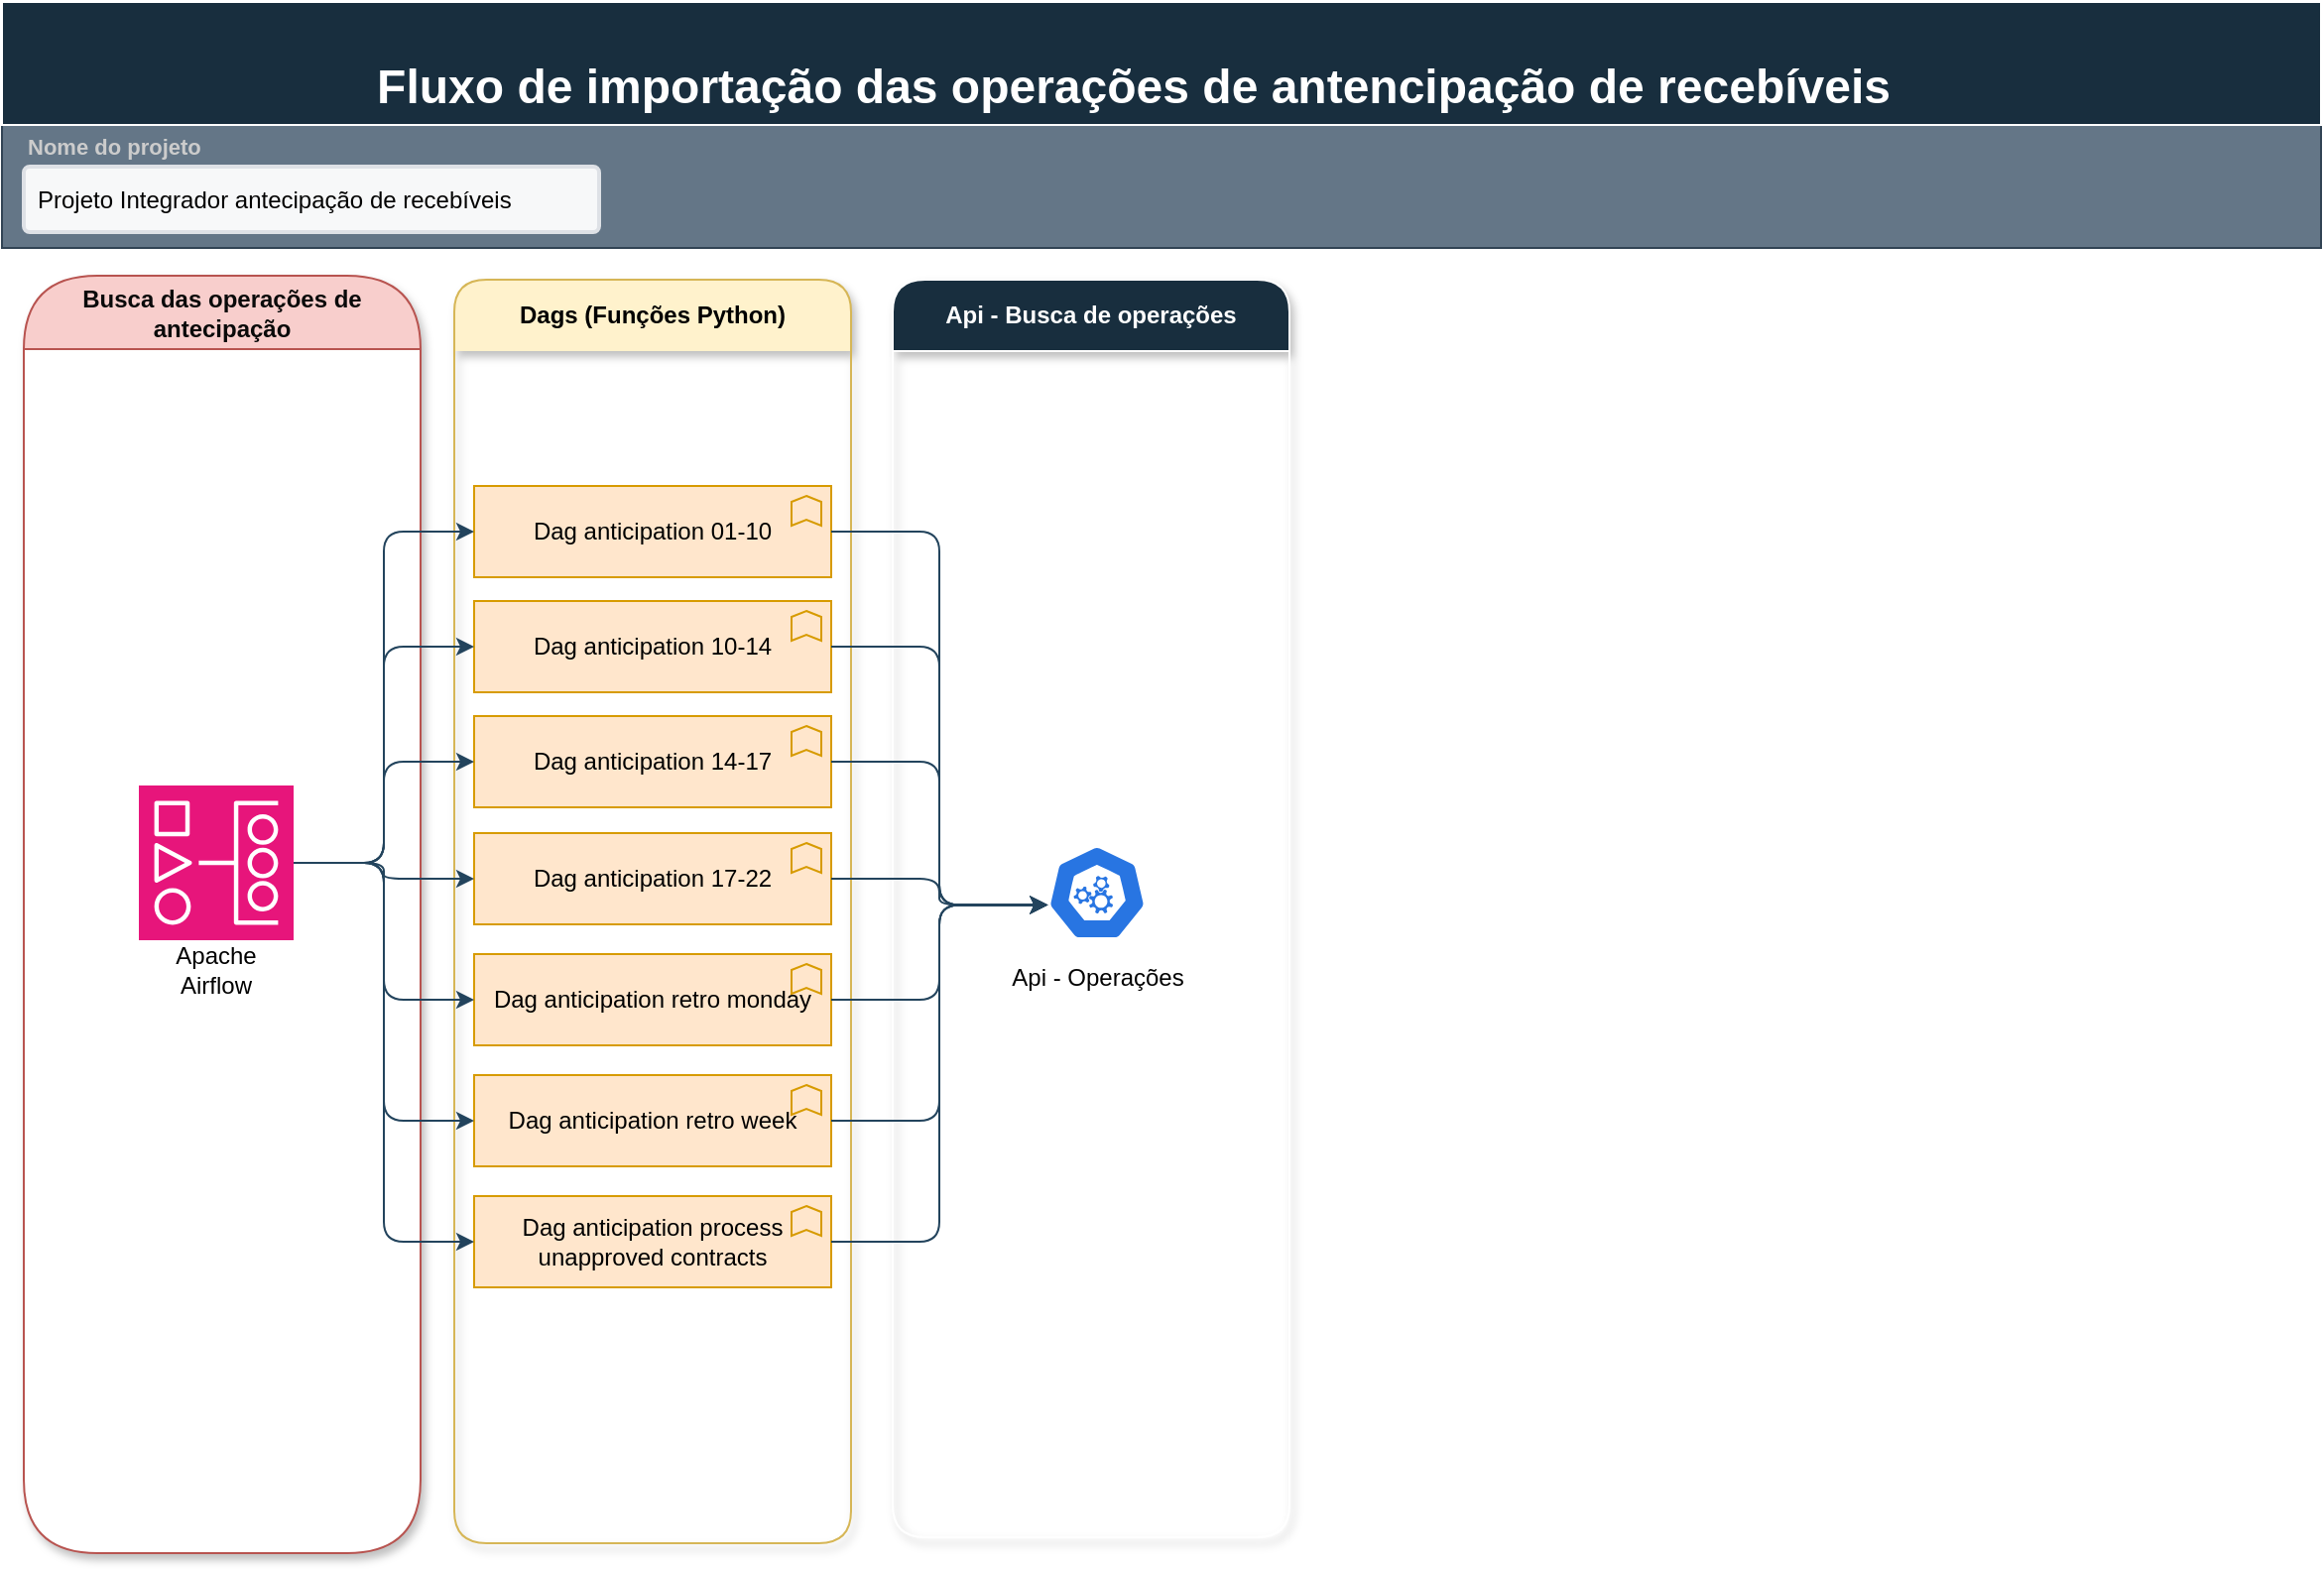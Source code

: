 <mxfile version="22.1.18" type="github">
  <diagram name="Página-1" id="1P7u8e3N7PmuP5SiBK7s">
    <mxGraphModel dx="1390" dy="797" grid="0" gridSize="10" guides="1" tooltips="1" connect="1" arrows="1" fold="1" page="1" pageScale="1" pageWidth="1169" pageHeight="827" math="0" shadow="0">
      <root>
        <mxCell id="0" />
        <mxCell id="1" parent="0" />
        <mxCell id="IEycJOYNlMnMHg5cLe1--47" value="" style="rounded=0;whiteSpace=wrap;html=1;strokeColor=#314354;fontColor=#ffffff;fillColor=#647687;" vertex="1" parent="1">
          <mxGeometry y="62" width="1169" height="62" as="geometry" />
        </mxCell>
        <mxCell id="IEycJOYNlMnMHg5cLe1--11" value="" style="rounded=0;whiteSpace=wrap;html=1;strokeColor=#FFFFFF;fontColor=#FFFFFF;fillColor=#182E3E;" vertex="1" parent="1">
          <mxGeometry width="1169" height="62" as="geometry" />
        </mxCell>
        <mxCell id="IEycJOYNlMnMHg5cLe1--8" value="Fluxo de importação das operações de antencipação de recebíveis" style="text;strokeColor=none;fillColor=none;html=1;fontSize=24;fontStyle=1;verticalAlign=middle;align=center;fontColor=#FFFFFF;" vertex="1" parent="1">
          <mxGeometry x="520" y="23" width="100" height="40" as="geometry" />
        </mxCell>
        <mxCell id="IEycJOYNlMnMHg5cLe1--9" value="&lt;font color=&quot;#cccccc&quot;&gt;Nome do projeto&lt;/font&gt;" style="fillColor=none;strokeColor=none;html=1;fontSize=11;fontStyle=0;align=left;fontColor=#596780;fontStyle=1;fontSize=11;rounded=1;" vertex="1" parent="1">
          <mxGeometry x="11" y="63" width="240" height="20" as="geometry" />
        </mxCell>
        <mxCell id="IEycJOYNlMnMHg5cLe1--10" value="&lt;font color=&quot;#030303&quot;&gt;Projeto Integrador antecipação de recebíveis&lt;br&gt;&lt;/font&gt;" style="rounded=1;arcSize=9;fillColor=#F7F8F9;align=left;spacingLeft=5;strokeColor=#DEE1E6;html=1;strokeWidth=2;fontSize=12;fontColor=#FFFFFF;" vertex="1" parent="1">
          <mxGeometry x="11" y="83" width="290" height="33" as="geometry" />
        </mxCell>
        <mxCell id="IEycJOYNlMnMHg5cLe1--15" value="&lt;font color=&quot;#0a0a0a&quot;&gt;Busca das operações de antecipação&lt;/font&gt;" style="swimlane;whiteSpace=wrap;html=1;rounded=1;arcSize=50;shadow=1;glass=0;swimlaneFillColor=default;fillStyle=solid;startSize=37;fillColor=#f8cecc;strokeColor=#b85450;" vertex="1" parent="1">
          <mxGeometry x="11" y="138" width="200" height="644" as="geometry" />
        </mxCell>
        <mxCell id="IEycJOYNlMnMHg5cLe1--17" value="" style="group" vertex="1" connectable="0" parent="IEycJOYNlMnMHg5cLe1--15">
          <mxGeometry x="58" y="257" width="78" height="108" as="geometry" />
        </mxCell>
        <mxCell id="IEycJOYNlMnMHg5cLe1--18" value="" style="sketch=0;points=[[0,0,0],[0.25,0,0],[0.5,0,0],[0.75,0,0],[1,0,0],[0,1,0],[0.25,1,0],[0.5,1,0],[0.75,1,0],[1,1,0],[0,0.25,0],[0,0.5,0],[0,0.75,0],[1,0.25,0],[1,0.5,0],[1,0.75,0]];outlineConnect=0;fontColor=#232F3E;fillColor=#E7157B;strokeColor=#ffffff;dashed=0;verticalLabelPosition=bottom;verticalAlign=top;align=center;html=1;fontSize=12;fontStyle=0;aspect=fixed;shape=mxgraph.aws4.resourceIcon;resIcon=mxgraph.aws4.managed_workflows_for_apache_airflow;rounded=1;" vertex="1" parent="IEycJOYNlMnMHg5cLe1--17">
          <mxGeometry width="78" height="78" as="geometry" />
        </mxCell>
        <mxCell id="IEycJOYNlMnMHg5cLe1--19" value="&lt;font color=&quot;#000000&quot;&gt;Apache Airflow&lt;br&gt;&lt;/font&gt;" style="text;strokeColor=none;align=center;fillColor=none;html=1;verticalAlign=middle;whiteSpace=wrap;rounded=0;fontColor=#FFFFFF;" vertex="1" parent="IEycJOYNlMnMHg5cLe1--17">
          <mxGeometry x="9" y="78" width="60" height="30" as="geometry" />
        </mxCell>
        <mxCell id="IEycJOYNlMnMHg5cLe1--20" value="Dags (Funções Python)" style="swimlane;whiteSpace=wrap;html=1;rounded=1;strokeColor=#d6b656;fillColor=#fff2cc;shadow=1;startSize=36;swimlaneLine=0;" vertex="1" parent="1">
          <mxGeometry x="228" y="140" width="200" height="637" as="geometry" />
        </mxCell>
        <mxCell id="IEycJOYNlMnMHg5cLe1--21" value="Dag anticipation 01-10" style="html=1;outlineConnect=0;whiteSpace=wrap;fillColor=#ffe6cc;shape=mxgraph.archimate.application;appType=function;rounded=1;strokeColor=#d79b00;" vertex="1" parent="IEycJOYNlMnMHg5cLe1--20">
          <mxGeometry x="10" y="104" width="180" height="46" as="geometry" />
        </mxCell>
        <mxCell id="IEycJOYNlMnMHg5cLe1--22" value="Dag anticipation 10-14" style="html=1;outlineConnect=0;whiteSpace=wrap;fillColor=#ffe6cc;shape=mxgraph.archimate.application;appType=function;rounded=1;strokeColor=#d79b00;" vertex="1" parent="IEycJOYNlMnMHg5cLe1--20">
          <mxGeometry x="10" y="162" width="180" height="46" as="geometry" />
        </mxCell>
        <mxCell id="IEycJOYNlMnMHg5cLe1--23" value="Dag anticipation 14-17" style="html=1;outlineConnect=0;whiteSpace=wrap;fillColor=#ffe6cc;shape=mxgraph.archimate.application;appType=function;rounded=1;strokeColor=#d79b00;" vertex="1" parent="IEycJOYNlMnMHg5cLe1--20">
          <mxGeometry x="10" y="220" width="180" height="46" as="geometry" />
        </mxCell>
        <mxCell id="IEycJOYNlMnMHg5cLe1--24" value="Dag anticipation 17-22" style="html=1;outlineConnect=0;whiteSpace=wrap;fillColor=#ffe6cc;shape=mxgraph.archimate.application;appType=function;rounded=1;strokeColor=#d79b00;" vertex="1" parent="IEycJOYNlMnMHg5cLe1--20">
          <mxGeometry x="10" y="279" width="180" height="46" as="geometry" />
        </mxCell>
        <mxCell id="IEycJOYNlMnMHg5cLe1--25" value="Dag anticipation retro monday" style="html=1;outlineConnect=0;whiteSpace=wrap;fillColor=#ffe6cc;shape=mxgraph.archimate.application;appType=function;rounded=1;strokeColor=#d79b00;" vertex="1" parent="IEycJOYNlMnMHg5cLe1--20">
          <mxGeometry x="10" y="340" width="180" height="46" as="geometry" />
        </mxCell>
        <mxCell id="IEycJOYNlMnMHg5cLe1--26" value="Dag anticipation retro week" style="html=1;outlineConnect=0;whiteSpace=wrap;fillColor=#ffe6cc;shape=mxgraph.archimate.application;appType=function;rounded=1;strokeColor=#d79b00;" vertex="1" parent="IEycJOYNlMnMHg5cLe1--20">
          <mxGeometry x="10" y="401" width="180" height="46" as="geometry" />
        </mxCell>
        <mxCell id="IEycJOYNlMnMHg5cLe1--27" value="Dag anticipation process unapproved contracts" style="html=1;outlineConnect=0;whiteSpace=wrap;fillColor=#ffe6cc;shape=mxgraph.archimate.application;appType=function;rounded=1;strokeColor=#d79b00;" vertex="1" parent="IEycJOYNlMnMHg5cLe1--20">
          <mxGeometry x="10" y="462" width="180" height="46" as="geometry" />
        </mxCell>
        <mxCell id="IEycJOYNlMnMHg5cLe1--29" style="edgeStyle=orthogonalEdgeStyle;rounded=1;orthogonalLoop=1;jettySize=auto;html=1;entryX=0;entryY=0.5;entryDx=0;entryDy=0;entryPerimeter=0;strokeColor=#23445D;" edge="1" parent="1" source="IEycJOYNlMnMHg5cLe1--18" target="IEycJOYNlMnMHg5cLe1--21">
          <mxGeometry relative="1" as="geometry" />
        </mxCell>
        <mxCell id="IEycJOYNlMnMHg5cLe1--30" style="edgeStyle=orthogonalEdgeStyle;rounded=1;orthogonalLoop=1;jettySize=auto;html=1;entryX=0;entryY=0.5;entryDx=0;entryDy=0;entryPerimeter=0;strokeColor=#23445D;" edge="1" parent="1" source="IEycJOYNlMnMHg5cLe1--18" target="IEycJOYNlMnMHg5cLe1--22">
          <mxGeometry relative="1" as="geometry" />
        </mxCell>
        <mxCell id="IEycJOYNlMnMHg5cLe1--31" style="edgeStyle=orthogonalEdgeStyle;rounded=1;orthogonalLoop=1;jettySize=auto;html=1;strokeColor=#23445D;" edge="1" parent="1" source="IEycJOYNlMnMHg5cLe1--18" target="IEycJOYNlMnMHg5cLe1--23">
          <mxGeometry relative="1" as="geometry" />
        </mxCell>
        <mxCell id="IEycJOYNlMnMHg5cLe1--32" style="edgeStyle=orthogonalEdgeStyle;rounded=1;orthogonalLoop=1;jettySize=auto;html=1;strokeColor=#23445D;" edge="1" parent="1" source="IEycJOYNlMnMHg5cLe1--18" target="IEycJOYNlMnMHg5cLe1--24">
          <mxGeometry relative="1" as="geometry" />
        </mxCell>
        <mxCell id="IEycJOYNlMnMHg5cLe1--33" style="edgeStyle=orthogonalEdgeStyle;rounded=1;orthogonalLoop=1;jettySize=auto;html=1;entryX=0;entryY=0.5;entryDx=0;entryDy=0;entryPerimeter=0;strokeColor=#23445D;" edge="1" parent="1" source="IEycJOYNlMnMHg5cLe1--18" target="IEycJOYNlMnMHg5cLe1--25">
          <mxGeometry relative="1" as="geometry" />
        </mxCell>
        <mxCell id="IEycJOYNlMnMHg5cLe1--34" style="edgeStyle=orthogonalEdgeStyle;rounded=1;orthogonalLoop=1;jettySize=auto;html=1;entryX=0;entryY=0.5;entryDx=0;entryDy=0;entryPerimeter=0;strokeColor=#23445D;" edge="1" parent="1" source="IEycJOYNlMnMHg5cLe1--18" target="IEycJOYNlMnMHg5cLe1--26">
          <mxGeometry relative="1" as="geometry" />
        </mxCell>
        <mxCell id="IEycJOYNlMnMHg5cLe1--35" style="edgeStyle=orthogonalEdgeStyle;rounded=1;orthogonalLoop=1;jettySize=auto;html=1;entryX=0;entryY=0.5;entryDx=0;entryDy=0;entryPerimeter=0;strokeColor=#23445D;" edge="1" parent="1" source="IEycJOYNlMnMHg5cLe1--18" target="IEycJOYNlMnMHg5cLe1--27">
          <mxGeometry relative="1" as="geometry" />
        </mxCell>
        <mxCell id="IEycJOYNlMnMHg5cLe1--37" value="Api - Busca de operações" style="swimlane;whiteSpace=wrap;html=1;rounded=1;strokeColor=#FFFFFF;fontColor=#FFFFFF;fillColor=#182E3E;shadow=1;startSize=36;" vertex="1" parent="1">
          <mxGeometry x="449" y="140" width="200" height="634" as="geometry" />
        </mxCell>
        <mxCell id="IEycJOYNlMnMHg5cLe1--38" value="" style="aspect=fixed;sketch=0;html=1;dashed=0;whitespace=wrap;fillColor=#2875E2;strokeColor=#ffffff;points=[[0.005,0.63,0],[0.1,0.2,0],[0.9,0.2,0],[0.5,0,0],[0.995,0.63,0],[0.72,0.99,0],[0.5,1,0],[0.28,0.99,0]];shape=mxgraph.kubernetes.icon2;prIcon=api;rounded=1;fontColor=#FFFFFF;" vertex="1" parent="IEycJOYNlMnMHg5cLe1--37">
          <mxGeometry x="78" y="285" width="50" height="48" as="geometry" />
        </mxCell>
        <mxCell id="IEycJOYNlMnMHg5cLe1--39" value="&lt;font color=&quot;#030303&quot;&gt;Api - Operações&lt;br&gt;&lt;/font&gt;" style="text;html=1;strokeColor=none;fillColor=none;align=center;verticalAlign=middle;whiteSpace=wrap;rounded=0;fontColor=#FFFFFF;" vertex="1" parent="IEycJOYNlMnMHg5cLe1--37">
          <mxGeometry x="44" y="337" width="119" height="30" as="geometry" />
        </mxCell>
        <mxCell id="IEycJOYNlMnMHg5cLe1--40" style="edgeStyle=orthogonalEdgeStyle;rounded=1;orthogonalLoop=1;jettySize=auto;html=1;entryX=0.005;entryY=0.63;entryDx=0;entryDy=0;entryPerimeter=0;strokeColor=#23445D;" edge="1" parent="1" source="IEycJOYNlMnMHg5cLe1--21" target="IEycJOYNlMnMHg5cLe1--38">
          <mxGeometry relative="1" as="geometry" />
        </mxCell>
        <mxCell id="IEycJOYNlMnMHg5cLe1--41" style="edgeStyle=orthogonalEdgeStyle;rounded=1;orthogonalLoop=1;jettySize=auto;html=1;entryX=0.005;entryY=0.63;entryDx=0;entryDy=0;entryPerimeter=0;strokeColor=#23445D;" edge="1" parent="1" source="IEycJOYNlMnMHg5cLe1--22" target="IEycJOYNlMnMHg5cLe1--38">
          <mxGeometry relative="1" as="geometry" />
        </mxCell>
        <mxCell id="IEycJOYNlMnMHg5cLe1--42" style="edgeStyle=orthogonalEdgeStyle;rounded=1;orthogonalLoop=1;jettySize=auto;html=1;entryX=0.005;entryY=0.63;entryDx=0;entryDy=0;entryPerimeter=0;strokeColor=#23445D;" edge="1" parent="1" source="IEycJOYNlMnMHg5cLe1--23" target="IEycJOYNlMnMHg5cLe1--38">
          <mxGeometry relative="1" as="geometry" />
        </mxCell>
        <mxCell id="IEycJOYNlMnMHg5cLe1--43" style="edgeStyle=orthogonalEdgeStyle;rounded=1;orthogonalLoop=1;jettySize=auto;html=1;entryX=0.005;entryY=0.63;entryDx=0;entryDy=0;entryPerimeter=0;strokeColor=#23445D;" edge="1" parent="1" source="IEycJOYNlMnMHg5cLe1--24" target="IEycJOYNlMnMHg5cLe1--38">
          <mxGeometry relative="1" as="geometry" />
        </mxCell>
        <mxCell id="IEycJOYNlMnMHg5cLe1--44" style="edgeStyle=orthogonalEdgeStyle;rounded=1;orthogonalLoop=1;jettySize=auto;html=1;entryX=0.005;entryY=0.63;entryDx=0;entryDy=0;entryPerimeter=0;strokeColor=#23445D;" edge="1" parent="1" source="IEycJOYNlMnMHg5cLe1--25" target="IEycJOYNlMnMHg5cLe1--38">
          <mxGeometry relative="1" as="geometry" />
        </mxCell>
        <mxCell id="IEycJOYNlMnMHg5cLe1--45" style="edgeStyle=orthogonalEdgeStyle;rounded=1;orthogonalLoop=1;jettySize=auto;html=1;entryX=0.005;entryY=0.63;entryDx=0;entryDy=0;entryPerimeter=0;strokeColor=#23445D;" edge="1" parent="1" source="IEycJOYNlMnMHg5cLe1--26" target="IEycJOYNlMnMHg5cLe1--38">
          <mxGeometry relative="1" as="geometry" />
        </mxCell>
        <mxCell id="IEycJOYNlMnMHg5cLe1--46" style="edgeStyle=orthogonalEdgeStyle;rounded=1;orthogonalLoop=1;jettySize=auto;html=1;entryX=0.005;entryY=0.63;entryDx=0;entryDy=0;entryPerimeter=0;strokeColor=#23445D;" edge="1" parent="1" source="IEycJOYNlMnMHg5cLe1--27" target="IEycJOYNlMnMHg5cLe1--38">
          <mxGeometry relative="1" as="geometry" />
        </mxCell>
      </root>
    </mxGraphModel>
  </diagram>
</mxfile>
